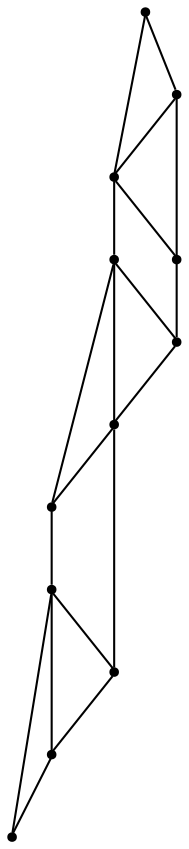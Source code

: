 graph {
  node [shape=point,comment="{\"directed\":false,\"doi\":\"10.1007/978-3-031-22203-0_19\",\"figure\":\"2 (4)\"}"]

  v0 [pos="1459.227263685158,235.10969719731526"]
  v1 [pos="1524.6345326886835,365.92473037787636"]
  v2 [pos="1459.227263685158,365.92473037787636"]
  v3 [pos="1426.5230727847406,235.10969719731526"]
  v4 [pos="1361.1127197429569,235.10969719731526"]
  v5 [pos="1361.1127197429566,365.92473037787636"]
  v6 [pos="1295.7032887332298,365.92473037787636"]
  v7 [pos="1295.7032887332298,235.10969719731526"]
  v8 [pos="1230.2959561412868,235.10969719731526"]
  v9 [pos="1230.2959561412868,365.92473037787636"]
  v10 [pos="1263.0001470417042,235.10969719731526"]
  v11 [pos="1164.885603099503,365.92473037787636"]

  v0 -- v1 [id="-1",pos="1459.227263685158,235.10969719731526 1524.6345326886835,365.92473037787636 1524.6345326886835,365.92473037787636 1524.6345326886835,365.92473037787636"]
  v11 -- v9 [id="-3",pos="1164.885603099503,365.92473037787636 1230.2959561412868,365.92473037787636 1230.2959561412868,365.92473037787636 1230.2959561412868,365.92473037787636"]
  v9 -- v6 [id="-4",pos="1230.2959561412868,365.92473037787636 1295.7032887332298,365.92473037787636 1295.7032887332298,365.92473037787636 1295.7032887332298,365.92473037787636"]
  v6 -- v5 [id="-5",pos="1295.7032887332298,365.92473037787636 1361.1127197429566,365.92473037787636 1361.1127197429566,365.92473037787636 1361.1127197429566,365.92473037787636"]
  v5 -- v2 [id="-6",pos="1361.1127197429566,365.92473037787636 1459.227263685158,365.92473037787636 1459.227263685158,365.92473037787636 1459.227263685158,365.92473037787636"]
  v2 -- v1 [id="-7",pos="1459.227263685158,365.92473037787636 1524.6345326886835,365.92473037787636 1524.6345326886835,365.92473037787636 1524.6345326886835,365.92473037787636"]
  v8 -- v10 [id="-10",pos="1230.2959561412868,235.10969719731526 1263.0001470417042,235.10969719731526 1263.0001470417042,235.10969719731526 1263.0001470417042,235.10969719731526"]
  v10 -- v7 [id="-11",pos="1263.0001470417042,235.10969719731526 1295.7032887332298,235.10969719731526 1295.7032887332298,235.10969719731526 1295.7032887332298,235.10969719731526"]
  v7 -- v4 [id="-12",pos="1295.7032887332298,235.10969719731526 1361.1127197429569,235.10969719731526 1361.1127197429569,235.10969719731526 1361.1127197429569,235.10969719731526"]
  v4 -- v3 [id="-13",pos="1361.1127197429569,235.10969719731526 1426.5230727847406,235.10969719731526 1426.5230727847406,235.10969719731526 1426.5230727847406,235.10969719731526"]
  v3 -- v0 [id="-14",pos="1426.5230727847406,235.10969719731526 1459.227263685158,235.10969719731526 1459.227263685158,235.10969719731526 1459.227263685158,235.10969719731526"]
  v11 -- v8 [id="-16",pos="1164.885603099503,365.92473037787636 1230.2959561412868,235.10969719731526 1230.2959561412868,235.10969719731526 1230.2959561412868,235.10969719731526"]
  v9 -- v10 [id="-17",pos="1230.2959561412868,365.92473037787636 1263.0001470417042,235.10969719731526 1263.0001470417042,235.10969719731526 1263.0001470417042,235.10969719731526"]
  v8 -- v9 [id="-18",pos="1230.2959561412868,235.10969719731526 1230.2959561412868,365.92473037787636 1230.2959561412868,365.92473037787636 1230.2959561412868,365.92473037787636"]
  v6 -- v7 [id="-19",pos="1295.7032887332298,365.92473037787636 1295.7032887332298,235.10969719731526 1295.7032887332298,235.10969719731526 1295.7032887332298,235.10969719731526"]
  v6 -- v4 [id="-20",pos="1295.7032887332298,365.92473037787636 1361.1127197429569,235.10969719731526 1361.1127197429569,235.10969719731526 1361.1127197429569,235.10969719731526"]
  v4 -- v5 [id="-21",pos="1361.1127197429569,235.10969719731526 1361.1127197429566,365.92473037787636 1361.1127197429566,365.92473037787636 1361.1127197429566,365.92473037787636"]
  v2 -- v0 [id="-22",pos="1459.227263685158,365.92473037787636 1459.227263685158,235.10969719731526 1459.227263685158,235.10969719731526 1459.227263685158,235.10969719731526"]
  v2 -- v3 [id="-23",pos="1459.227263685158,365.92473037787636 1426.5230727847406,235.10969719731526 1426.5230727847406,235.10969719731526 1426.5230727847406,235.10969719731526"]
}